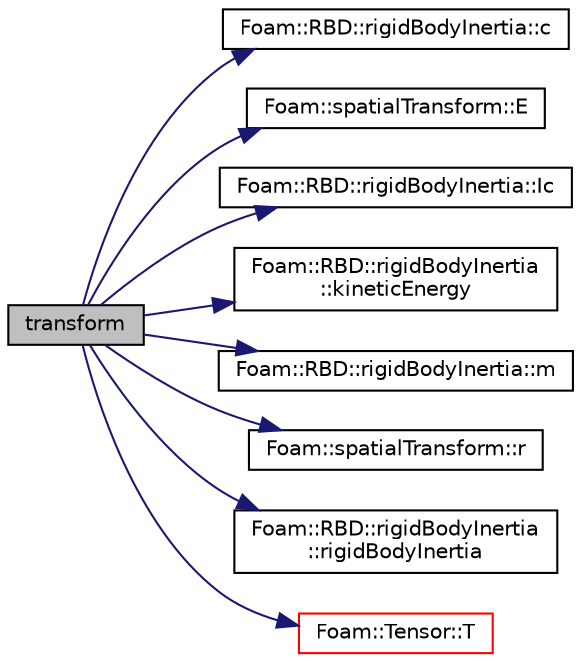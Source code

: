 digraph "transform"
{
  bgcolor="transparent";
  edge [fontname="Helvetica",fontsize="10",labelfontname="Helvetica",labelfontsize="10"];
  node [fontname="Helvetica",fontsize="10",shape=record];
  rankdir="LR";
  Node1 [label="transform",height=0.2,width=0.4,color="black", fillcolor="grey75", style="filled", fontcolor="black"];
  Node1 -> Node2 [color="midnightblue",fontsize="10",style="solid",fontname="Helvetica"];
  Node2 [label="Foam::RBD::rigidBodyInertia::c",height=0.2,width=0.4,color="black",URL="$a02266.html#add34303d0360fd1eb8f36db38ec401d6",tooltip="Return the centre of mass of the rigid-body. "];
  Node1 -> Node3 [color="midnightblue",fontsize="10",style="solid",fontname="Helvetica"];
  Node3 [label="Foam::spatialTransform::E",height=0.2,width=0.4,color="black",URL="$a02475.html#ae2c8e18dacc43b7a56fe43a80c52f7cf",tooltip="Return the rotation tensor. "];
  Node1 -> Node4 [color="midnightblue",fontsize="10",style="solid",fontname="Helvetica"];
  Node4 [label="Foam::RBD::rigidBodyInertia::Ic",height=0.2,width=0.4,color="black",URL="$a02266.html#a034cf87b6b58ebfc3321cb6c513ea82b",tooltip="Return the inertia tensor of the rigid-body about the centre of mass. "];
  Node1 -> Node5 [color="midnightblue",fontsize="10",style="solid",fontname="Helvetica"];
  Node5 [label="Foam::RBD::rigidBodyInertia\l::kineticEnergy",height=0.2,width=0.4,color="black",URL="$a02266.html#a1b70f0806ca7f93c385633df2cb78fad",tooltip="Return the kinetic energy of the body with the given velocity. "];
  Node1 -> Node6 [color="midnightblue",fontsize="10",style="solid",fontname="Helvetica"];
  Node6 [label="Foam::RBD::rigidBodyInertia::m",height=0.2,width=0.4,color="black",URL="$a02266.html#aca818ee2e90e4b36271000448c3469ad",tooltip="Return the mass of the rigid-body. "];
  Node1 -> Node7 [color="midnightblue",fontsize="10",style="solid",fontname="Helvetica"];
  Node7 [label="Foam::spatialTransform::r",height=0.2,width=0.4,color="black",URL="$a02475.html#ac6ae50dab55d9002bf2115bff54020ef",tooltip="Return the translation vector. "];
  Node1 -> Node8 [color="midnightblue",fontsize="10",style="solid",fontname="Helvetica"];
  Node8 [label="Foam::RBD::rigidBodyInertia\l::rigidBodyInertia",height=0.2,width=0.4,color="black",URL="$a02266.html#a446077cf1441d4a4f7285ed67222a338",tooltip="Null constructor, initializes to zero. "];
  Node1 -> Node9 [color="midnightblue",fontsize="10",style="solid",fontname="Helvetica"];
  Node9 [label="Foam::Tensor::T",height=0.2,width=0.4,color="red",URL="$a02656.html#a0dd17bc97098bb6f1bb7bdefec4dd56c",tooltip="Return transpose. "];
}
